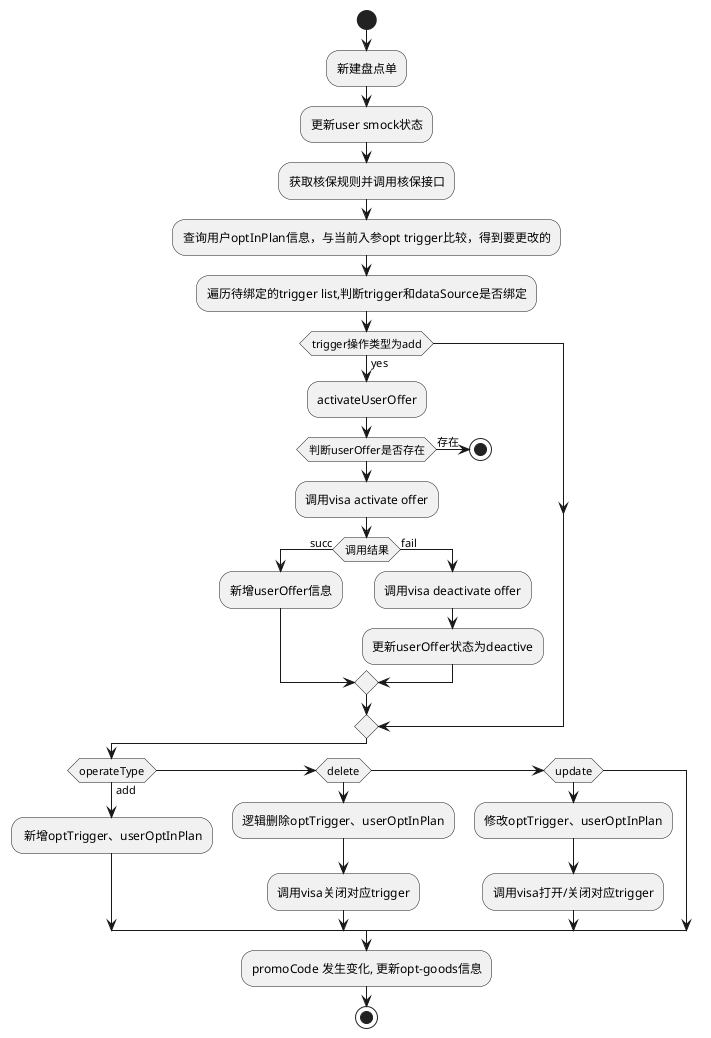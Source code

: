 @startuml

start
:新建盘点单;

:更新user smock状态;

:获取核保规则并调用核保接口;

:查询用户optInPlan信息，与当前入参opt trigger比较，得到要更改的;

:遍历待绑定的trigger list,判断trigger和dataSource是否绑定;

if(trigger操作类型为add) then (yes)
    :activateUserOffer;
    if(判断userOffer是否存在) then (存在)
        stop;
    endIf
    :调用visa activate offer;
    if (调用结果) then (succ)
       :新增userOffer信息;
    else (fail)
        :调用visa deactivate offer;
        :更新userOffer状态为deactive;
    endIf
endIf

if (operateType) then (add)
    : 新增optTrigger、userOptInPlan;
elseif(delete)
    :逻辑删除optTrigger、userOptInPlan;
    :调用visa关闭对应trigger;
elseif(update)
    :修改optTrigger、userOptInPlan;
    :调用visa打开/关闭对应trigger;
endIf
:promoCode 发生变化, 更新opt-goods信息;
stop
@enduml
